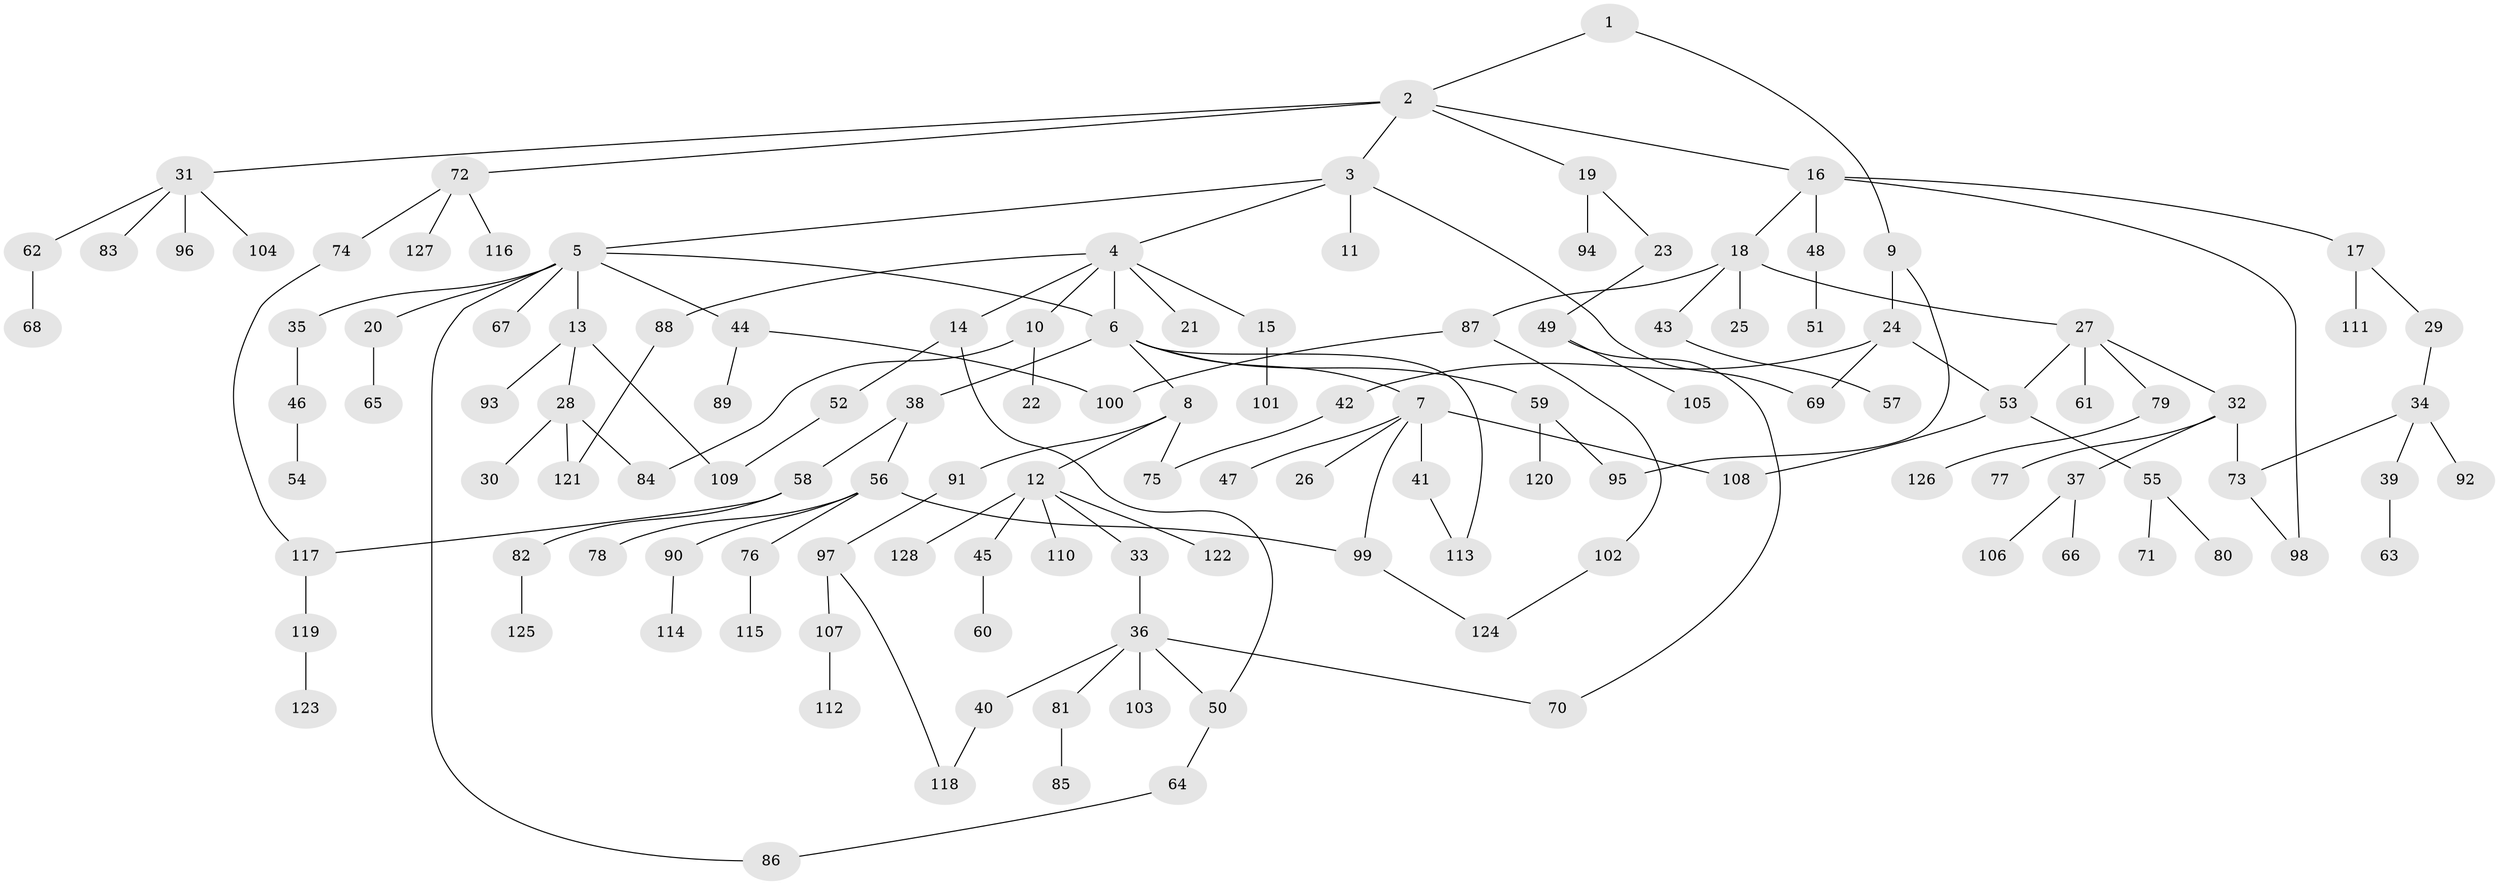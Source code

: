// coarse degree distribution, {3: 0.11764705882352941, 8: 0.023529411764705882, 5: 0.058823529411764705, 10: 0.011764705882352941, 6: 0.03529411764705882, 4: 0.08235294117647059, 1: 0.47058823529411764, 2: 0.18823529411764706, 7: 0.011764705882352941}
// Generated by graph-tools (version 1.1) at 2025/23/03/03/25 07:23:35]
// undirected, 128 vertices, 147 edges
graph export_dot {
graph [start="1"]
  node [color=gray90,style=filled];
  1;
  2;
  3;
  4;
  5;
  6;
  7;
  8;
  9;
  10;
  11;
  12;
  13;
  14;
  15;
  16;
  17;
  18;
  19;
  20;
  21;
  22;
  23;
  24;
  25;
  26;
  27;
  28;
  29;
  30;
  31;
  32;
  33;
  34;
  35;
  36;
  37;
  38;
  39;
  40;
  41;
  42;
  43;
  44;
  45;
  46;
  47;
  48;
  49;
  50;
  51;
  52;
  53;
  54;
  55;
  56;
  57;
  58;
  59;
  60;
  61;
  62;
  63;
  64;
  65;
  66;
  67;
  68;
  69;
  70;
  71;
  72;
  73;
  74;
  75;
  76;
  77;
  78;
  79;
  80;
  81;
  82;
  83;
  84;
  85;
  86;
  87;
  88;
  89;
  90;
  91;
  92;
  93;
  94;
  95;
  96;
  97;
  98;
  99;
  100;
  101;
  102;
  103;
  104;
  105;
  106;
  107;
  108;
  109;
  110;
  111;
  112;
  113;
  114;
  115;
  116;
  117;
  118;
  119;
  120;
  121;
  122;
  123;
  124;
  125;
  126;
  127;
  128;
  1 -- 2;
  1 -- 9;
  2 -- 3;
  2 -- 16;
  2 -- 19;
  2 -- 31;
  2 -- 72;
  3 -- 4;
  3 -- 5;
  3 -- 11;
  3 -- 69;
  4 -- 10;
  4 -- 14;
  4 -- 15;
  4 -- 21;
  4 -- 88;
  4 -- 6;
  5 -- 6;
  5 -- 13;
  5 -- 20;
  5 -- 35;
  5 -- 44;
  5 -- 67;
  5 -- 86;
  6 -- 7;
  6 -- 8;
  6 -- 38;
  6 -- 59;
  6 -- 113;
  7 -- 26;
  7 -- 41;
  7 -- 47;
  7 -- 99;
  7 -- 108;
  8 -- 12;
  8 -- 75;
  8 -- 91;
  9 -- 24;
  9 -- 95;
  10 -- 22;
  10 -- 84;
  12 -- 33;
  12 -- 45;
  12 -- 110;
  12 -- 122;
  12 -- 128;
  13 -- 28;
  13 -- 93;
  13 -- 109;
  14 -- 52;
  14 -- 50;
  15 -- 101;
  16 -- 17;
  16 -- 18;
  16 -- 48;
  16 -- 98;
  17 -- 29;
  17 -- 111;
  18 -- 25;
  18 -- 27;
  18 -- 43;
  18 -- 87;
  19 -- 23;
  19 -- 94;
  20 -- 65;
  23 -- 49;
  24 -- 42;
  24 -- 53;
  24 -- 69;
  27 -- 32;
  27 -- 61;
  27 -- 79;
  27 -- 53;
  28 -- 30;
  28 -- 121;
  28 -- 84;
  29 -- 34;
  31 -- 62;
  31 -- 83;
  31 -- 96;
  31 -- 104;
  32 -- 37;
  32 -- 77;
  32 -- 73;
  33 -- 36;
  34 -- 39;
  34 -- 73;
  34 -- 92;
  35 -- 46;
  36 -- 40;
  36 -- 50;
  36 -- 81;
  36 -- 103;
  36 -- 70;
  37 -- 66;
  37 -- 106;
  38 -- 56;
  38 -- 58;
  39 -- 63;
  40 -- 118;
  41 -- 113;
  42 -- 75;
  43 -- 57;
  44 -- 89;
  44 -- 100;
  45 -- 60;
  46 -- 54;
  48 -- 51;
  49 -- 70;
  49 -- 105;
  50 -- 64;
  52 -- 109;
  53 -- 55;
  53 -- 108;
  55 -- 71;
  55 -- 80;
  56 -- 76;
  56 -- 78;
  56 -- 90;
  56 -- 99;
  58 -- 82;
  58 -- 117;
  59 -- 95;
  59 -- 120;
  62 -- 68;
  64 -- 86;
  72 -- 74;
  72 -- 116;
  72 -- 127;
  73 -- 98;
  74 -- 117;
  76 -- 115;
  79 -- 126;
  81 -- 85;
  82 -- 125;
  87 -- 102;
  87 -- 100;
  88 -- 121;
  90 -- 114;
  91 -- 97;
  97 -- 107;
  97 -- 118;
  99 -- 124;
  102 -- 124;
  107 -- 112;
  117 -- 119;
  119 -- 123;
}
